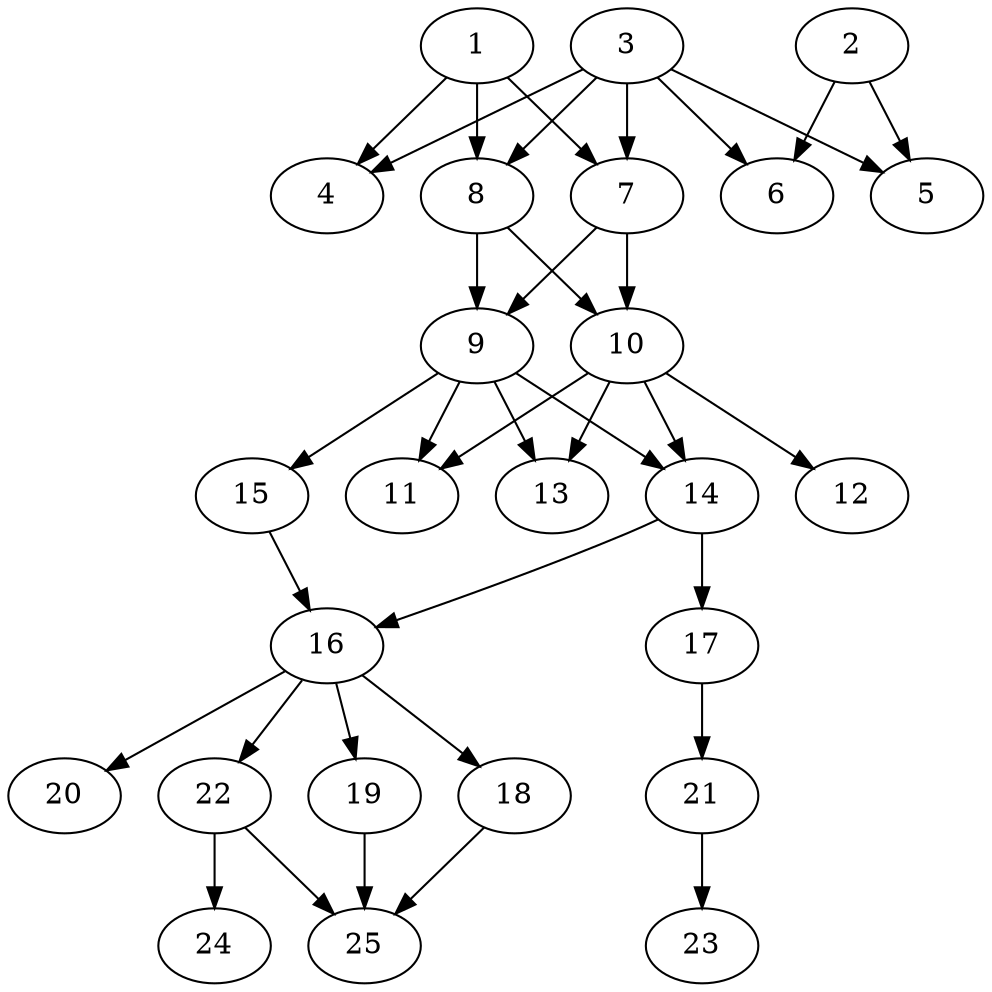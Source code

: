 // DAG automatically generated by daggen at Thu Oct  3 14:00:39 2019
// ./daggen --dot -n 25 --ccr 0.5 --fat 0.5 --regular 0.5 --density 0.6 --mindata 5242880 --maxdata 52428800 
digraph G {
  1 [size="33818624", alpha="0.05", expect_size="16909312"] 
  1 -> 4 [size ="16909312"]
  1 -> 7 [size ="16909312"]
  1 -> 8 [size ="16909312"]
  2 [size="65947648", alpha="0.17", expect_size="32973824"] 
  2 -> 5 [size ="32973824"]
  2 -> 6 [size ="32973824"]
  3 [size="101074944", alpha="0.07", expect_size="50537472"] 
  3 -> 4 [size ="50537472"]
  3 -> 5 [size ="50537472"]
  3 -> 6 [size ="50537472"]
  3 -> 7 [size ="50537472"]
  3 -> 8 [size ="50537472"]
  4 [size="84764672", alpha="0.03", expect_size="42382336"] 
  5 [size="51290112", alpha="0.06", expect_size="25645056"] 
  6 [size="30869504", alpha="0.08", expect_size="15434752"] 
  7 [size="37040128", alpha="0.13", expect_size="18520064"] 
  7 -> 9 [size ="18520064"]
  7 -> 10 [size ="18520064"]
  8 [size="53934080", alpha="0.08", expect_size="26967040"] 
  8 -> 9 [size ="26967040"]
  8 -> 10 [size ="26967040"]
  9 [size="77858816", alpha="0.08", expect_size="38929408"] 
  9 -> 11 [size ="38929408"]
  9 -> 13 [size ="38929408"]
  9 -> 14 [size ="38929408"]
  9 -> 15 [size ="38929408"]
  10 [size="57569280", alpha="0.04", expect_size="28784640"] 
  10 -> 11 [size ="28784640"]
  10 -> 12 [size ="28784640"]
  10 -> 13 [size ="28784640"]
  10 -> 14 [size ="28784640"]
  11 [size="48654336", alpha="0.05", expect_size="24327168"] 
  12 [size="74596352", alpha="0.08", expect_size="37298176"] 
  13 [size="62748672", alpha="0.14", expect_size="31374336"] 
  14 [size="94980096", alpha="0.07", expect_size="47490048"] 
  14 -> 16 [size ="47490048"]
  14 -> 17 [size ="47490048"]
  15 [size="16670720", alpha="0.07", expect_size="8335360"] 
  15 -> 16 [size ="8335360"]
  16 [size="44165120", alpha="0.05", expect_size="22082560"] 
  16 -> 18 [size ="22082560"]
  16 -> 19 [size ="22082560"]
  16 -> 20 [size ="22082560"]
  16 -> 22 [size ="22082560"]
  17 [size="83023872", alpha="0.11", expect_size="41511936"] 
  17 -> 21 [size ="41511936"]
  18 [size="50173952", alpha="0.03", expect_size="25086976"] 
  18 -> 25 [size ="25086976"]
  19 [size="86269952", alpha="0.13", expect_size="43134976"] 
  19 -> 25 [size ="43134976"]
  20 [size="28950528", alpha="0.05", expect_size="14475264"] 
  21 [size="47304704", alpha="0.02", expect_size="23652352"] 
  21 -> 23 [size ="23652352"]
  22 [size="70789120", alpha="0.11", expect_size="35394560"] 
  22 -> 24 [size ="35394560"]
  22 -> 25 [size ="35394560"]
  23 [size="15527936", alpha="0.19", expect_size="7763968"] 
  24 [size="83562496", alpha="0.03", expect_size="41781248"] 
  25 [size="21454848", alpha="0.16", expect_size="10727424"] 
}
